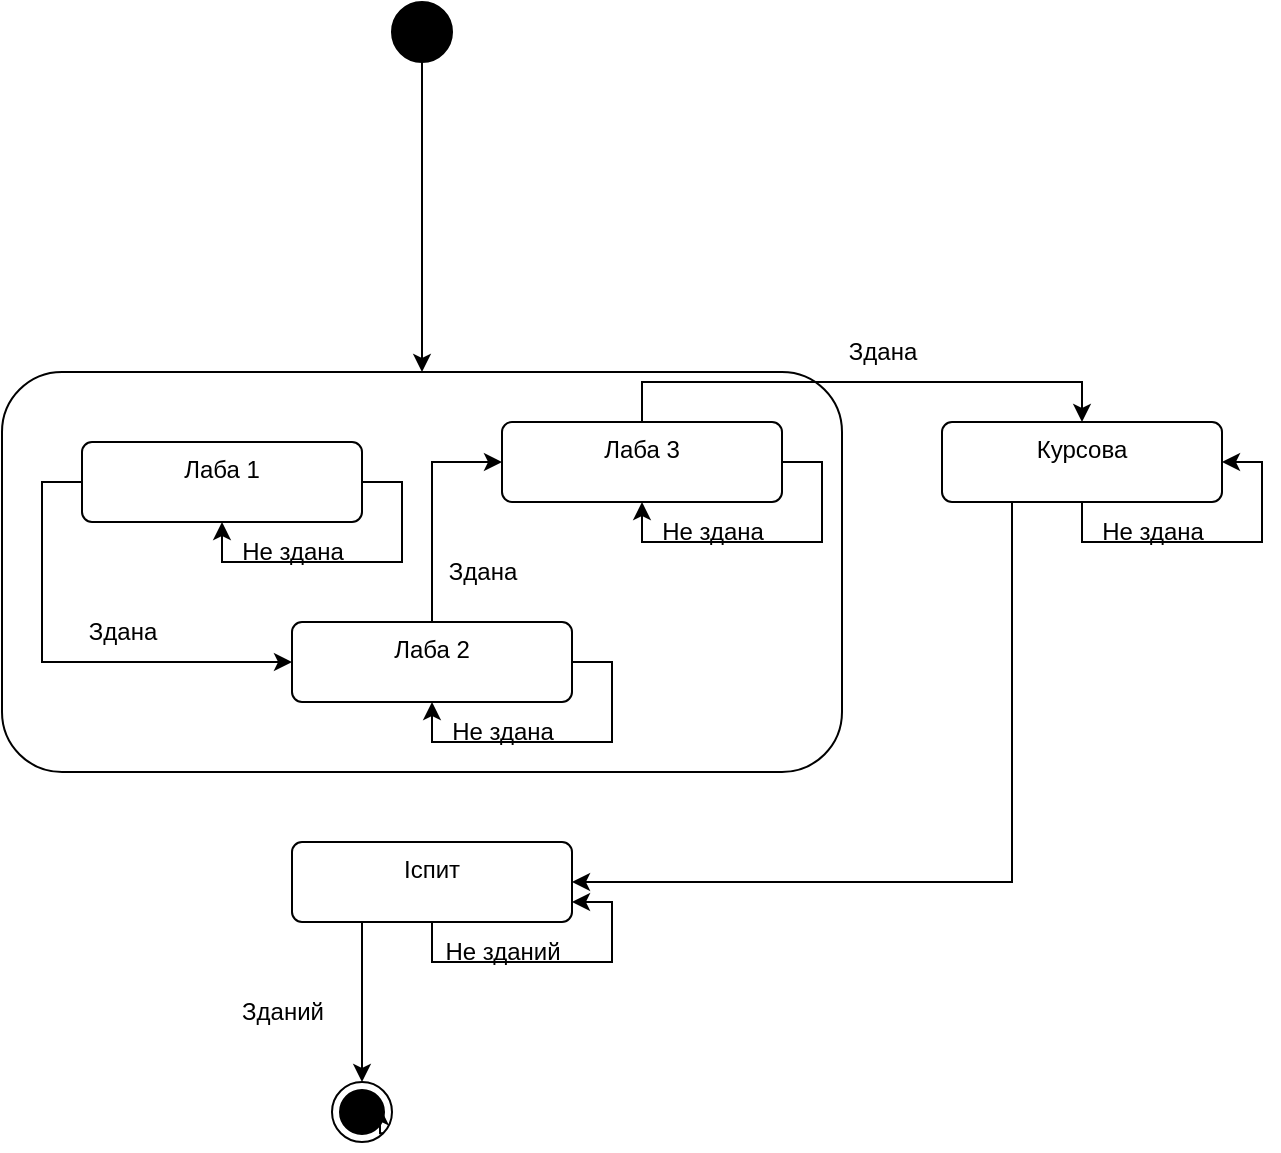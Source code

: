<mxfile version="24.8.2">
  <diagram name="Page-1" id="7s0Pv6Bbgt6IDYVxhlQu">
    <mxGraphModel dx="1213" dy="627" grid="1" gridSize="10" guides="1" tooltips="1" connect="1" arrows="1" fold="1" page="1" pageScale="1" pageWidth="850" pageHeight="1100" math="0" shadow="0">
      <root>
        <mxCell id="0" />
        <mxCell id="1" parent="0" />
        <mxCell id="t0FifiG09_2KEXryFSh6-8" value="" style="rounded=1;whiteSpace=wrap;html=1;" vertex="1" parent="1">
          <mxGeometry x="190" y="255" width="420" height="200" as="geometry" />
        </mxCell>
        <mxCell id="t0FifiG09_2KEXryFSh6-16" style="edgeStyle=orthogonalEdgeStyle;rounded=0;orthogonalLoop=1;jettySize=auto;html=1;exitX=0;exitY=0.5;exitDx=0;exitDy=0;entryX=0;entryY=0.5;entryDx=0;entryDy=0;" edge="1" parent="1" source="t0FifiG09_2KEXryFSh6-9" target="t0FifiG09_2KEXryFSh6-10">
          <mxGeometry relative="1" as="geometry" />
        </mxCell>
        <mxCell id="t0FifiG09_2KEXryFSh6-9" value="Лаба 1" style="html=1;align=center;verticalAlign=top;rounded=1;absoluteArcSize=1;arcSize=10;dashed=0;whiteSpace=wrap;" vertex="1" parent="1">
          <mxGeometry x="230" y="290" width="140" height="40" as="geometry" />
        </mxCell>
        <mxCell id="t0FifiG09_2KEXryFSh6-21" style="edgeStyle=orthogonalEdgeStyle;rounded=0;orthogonalLoop=1;jettySize=auto;html=1;exitX=0.5;exitY=0;exitDx=0;exitDy=0;entryX=0;entryY=0.5;entryDx=0;entryDy=0;" edge="1" parent="1" source="t0FifiG09_2KEXryFSh6-10" target="t0FifiG09_2KEXryFSh6-11">
          <mxGeometry relative="1" as="geometry" />
        </mxCell>
        <mxCell id="t0FifiG09_2KEXryFSh6-10" value="Лаба 2" style="html=1;align=center;verticalAlign=top;rounded=1;absoluteArcSize=1;arcSize=10;dashed=0;whiteSpace=wrap;" vertex="1" parent="1">
          <mxGeometry x="335" y="380" width="140" height="40" as="geometry" />
        </mxCell>
        <mxCell id="t0FifiG09_2KEXryFSh6-50" style="edgeStyle=orthogonalEdgeStyle;rounded=0;orthogonalLoop=1;jettySize=auto;html=1;exitX=0.5;exitY=0;exitDx=0;exitDy=0;entryX=0.5;entryY=0;entryDx=0;entryDy=0;" edge="1" parent="1" source="t0FifiG09_2KEXryFSh6-11" target="t0FifiG09_2KEXryFSh6-49">
          <mxGeometry relative="1" as="geometry" />
        </mxCell>
        <mxCell id="t0FifiG09_2KEXryFSh6-11" value="Лаба 3" style="html=1;align=center;verticalAlign=top;rounded=1;absoluteArcSize=1;arcSize=10;dashed=0;whiteSpace=wrap;" vertex="1" parent="1">
          <mxGeometry x="440" y="280" width="140" height="40" as="geometry" />
        </mxCell>
        <mxCell id="t0FifiG09_2KEXryFSh6-15" style="edgeStyle=orthogonalEdgeStyle;rounded=0;orthogonalLoop=1;jettySize=auto;html=1;exitX=1;exitY=0.5;exitDx=0;exitDy=0;entryX=0.5;entryY=1;entryDx=0;entryDy=0;" edge="1" parent="1" source="t0FifiG09_2KEXryFSh6-9" target="t0FifiG09_2KEXryFSh6-9">
          <mxGeometry relative="1" as="geometry" />
        </mxCell>
        <mxCell id="t0FifiG09_2KEXryFSh6-17" value="Не здана" style="text;html=1;align=center;verticalAlign=middle;resizable=0;points=[];autosize=1;strokeColor=none;fillColor=none;" vertex="1" parent="1">
          <mxGeometry x="300" y="330" width="70" height="30" as="geometry" />
        </mxCell>
        <mxCell id="t0FifiG09_2KEXryFSh6-18" style="edgeStyle=orthogonalEdgeStyle;rounded=0;orthogonalLoop=1;jettySize=auto;html=1;exitX=1;exitY=0.5;exitDx=0;exitDy=0;entryX=0.5;entryY=1;entryDx=0;entryDy=0;" edge="1" parent="1" source="t0FifiG09_2KEXryFSh6-10" target="t0FifiG09_2KEXryFSh6-10">
          <mxGeometry relative="1" as="geometry" />
        </mxCell>
        <mxCell id="t0FifiG09_2KEXryFSh6-19" value="Не здана" style="text;html=1;align=center;verticalAlign=middle;resizable=0;points=[];autosize=1;strokeColor=none;fillColor=none;" vertex="1" parent="1">
          <mxGeometry x="405" y="420" width="70" height="30" as="geometry" />
        </mxCell>
        <mxCell id="t0FifiG09_2KEXryFSh6-20" value="Здана" style="text;html=1;align=center;verticalAlign=middle;resizable=0;points=[];autosize=1;strokeColor=none;fillColor=none;" vertex="1" parent="1">
          <mxGeometry x="220" y="370" width="60" height="30" as="geometry" />
        </mxCell>
        <mxCell id="t0FifiG09_2KEXryFSh6-22" value="Здана" style="text;html=1;align=center;verticalAlign=middle;resizable=0;points=[];autosize=1;strokeColor=none;fillColor=none;" vertex="1" parent="1">
          <mxGeometry x="400" y="340" width="60" height="30" as="geometry" />
        </mxCell>
        <mxCell id="t0FifiG09_2KEXryFSh6-23" style="edgeStyle=orthogonalEdgeStyle;rounded=0;orthogonalLoop=1;jettySize=auto;html=1;exitX=1;exitY=0.5;exitDx=0;exitDy=0;entryX=0.5;entryY=1;entryDx=0;entryDy=0;" edge="1" parent="1" source="t0FifiG09_2KEXryFSh6-11" target="t0FifiG09_2KEXryFSh6-11">
          <mxGeometry relative="1" as="geometry" />
        </mxCell>
        <mxCell id="t0FifiG09_2KEXryFSh6-24" value="Не здана" style="text;html=1;align=center;verticalAlign=middle;resizable=0;points=[];autosize=1;strokeColor=none;fillColor=none;" vertex="1" parent="1">
          <mxGeometry x="510" y="320" width="70" height="30" as="geometry" />
        </mxCell>
        <mxCell id="t0FifiG09_2KEXryFSh6-26" style="edgeStyle=orthogonalEdgeStyle;rounded=0;orthogonalLoop=1;jettySize=auto;html=1;exitX=0.5;exitY=1;exitDx=0;exitDy=0;entryX=0.5;entryY=0;entryDx=0;entryDy=0;" edge="1" parent="1" source="t0FifiG09_2KEXryFSh6-25" target="t0FifiG09_2KEXryFSh6-8">
          <mxGeometry relative="1" as="geometry" />
        </mxCell>
        <mxCell id="t0FifiG09_2KEXryFSh6-25" value="" style="ellipse;fillColor=strokeColor;html=1;" vertex="1" parent="1">
          <mxGeometry x="385" y="70" width="30" height="30" as="geometry" />
        </mxCell>
        <mxCell id="t0FifiG09_2KEXryFSh6-36" value="Здана" style="text;html=1;align=center;verticalAlign=middle;resizable=0;points=[];autosize=1;strokeColor=none;fillColor=none;" vertex="1" parent="1">
          <mxGeometry x="600" y="230" width="60" height="30" as="geometry" />
        </mxCell>
        <mxCell id="t0FifiG09_2KEXryFSh6-57" style="edgeStyle=orthogonalEdgeStyle;rounded=0;orthogonalLoop=1;jettySize=auto;html=1;exitX=0.25;exitY=1;exitDx=0;exitDy=0;entryX=1;entryY=0.5;entryDx=0;entryDy=0;" edge="1" parent="1" source="t0FifiG09_2KEXryFSh6-49" target="t0FifiG09_2KEXryFSh6-58">
          <mxGeometry relative="1" as="geometry">
            <mxPoint x="450" y="630" as="targetPoint" />
          </mxGeometry>
        </mxCell>
        <mxCell id="t0FifiG09_2KEXryFSh6-49" value="Курсова" style="html=1;align=center;verticalAlign=top;rounded=1;absoluteArcSize=1;arcSize=10;dashed=0;whiteSpace=wrap;" vertex="1" parent="1">
          <mxGeometry x="660" y="280" width="140" height="40" as="geometry" />
        </mxCell>
        <mxCell id="t0FifiG09_2KEXryFSh6-54" value="Не здана" style="text;html=1;align=center;verticalAlign=middle;resizable=0;points=[];autosize=1;strokeColor=none;fillColor=none;" vertex="1" parent="1">
          <mxGeometry x="730" y="320" width="70" height="30" as="geometry" />
        </mxCell>
        <mxCell id="t0FifiG09_2KEXryFSh6-56" style="edgeStyle=orthogonalEdgeStyle;rounded=0;orthogonalLoop=1;jettySize=auto;html=1;exitX=0.5;exitY=1;exitDx=0;exitDy=0;entryX=1;entryY=0.5;entryDx=0;entryDy=0;" edge="1" parent="1" source="t0FifiG09_2KEXryFSh6-49" target="t0FifiG09_2KEXryFSh6-49">
          <mxGeometry relative="1" as="geometry" />
        </mxCell>
        <mxCell id="t0FifiG09_2KEXryFSh6-63" style="edgeStyle=orthogonalEdgeStyle;rounded=0;orthogonalLoop=1;jettySize=auto;html=1;exitX=0.25;exitY=1;exitDx=0;exitDy=0;entryX=0.5;entryY=0;entryDx=0;entryDy=0;" edge="1" parent="1" source="t0FifiG09_2KEXryFSh6-58" target="t0FifiG09_2KEXryFSh6-64">
          <mxGeometry relative="1" as="geometry">
            <mxPoint x="370" y="760" as="targetPoint" />
          </mxGeometry>
        </mxCell>
        <mxCell id="t0FifiG09_2KEXryFSh6-58" value="Іспит" style="html=1;align=center;verticalAlign=top;rounded=1;absoluteArcSize=1;arcSize=10;dashed=0;whiteSpace=wrap;" vertex="1" parent="1">
          <mxGeometry x="335" y="490" width="140" height="40" as="geometry" />
        </mxCell>
        <mxCell id="t0FifiG09_2KEXryFSh6-64" value="" style="ellipse;html=1;shape=endState;fillColor=strokeColor;" vertex="1" parent="1">
          <mxGeometry x="355" y="610" width="30" height="30" as="geometry" />
        </mxCell>
        <mxCell id="t0FifiG09_2KEXryFSh6-65" value="Зданий" style="text;html=1;align=center;verticalAlign=middle;resizable=0;points=[];autosize=1;strokeColor=none;fillColor=none;" vertex="1" parent="1">
          <mxGeometry x="300" y="560" width="60" height="30" as="geometry" />
        </mxCell>
        <mxCell id="t0FifiG09_2KEXryFSh6-62" value="Не зданий" style="text;html=1;align=center;verticalAlign=middle;resizable=0;points=[];autosize=1;strokeColor=none;fillColor=none;" vertex="1" parent="1">
          <mxGeometry x="400" y="530" width="80" height="30" as="geometry" />
        </mxCell>
        <mxCell id="t0FifiG09_2KEXryFSh6-67" style="edgeStyle=orthogonalEdgeStyle;rounded=0;orthogonalLoop=1;jettySize=auto;html=1;exitX=1;exitY=1;exitDx=0;exitDy=0;entryX=0.8;entryY=0.422;entryDx=0;entryDy=0;entryPerimeter=0;" edge="1" parent="1" source="t0FifiG09_2KEXryFSh6-64" target="t0FifiG09_2KEXryFSh6-64">
          <mxGeometry relative="1" as="geometry" />
        </mxCell>
        <mxCell id="t0FifiG09_2KEXryFSh6-68" style="edgeStyle=orthogonalEdgeStyle;rounded=0;orthogonalLoop=1;jettySize=auto;html=1;exitX=0.5;exitY=1;exitDx=0;exitDy=0;entryX=1;entryY=0.75;entryDx=0;entryDy=0;" edge="1" parent="1" source="t0FifiG09_2KEXryFSh6-58" target="t0FifiG09_2KEXryFSh6-58">
          <mxGeometry relative="1" as="geometry" />
        </mxCell>
      </root>
    </mxGraphModel>
  </diagram>
</mxfile>

